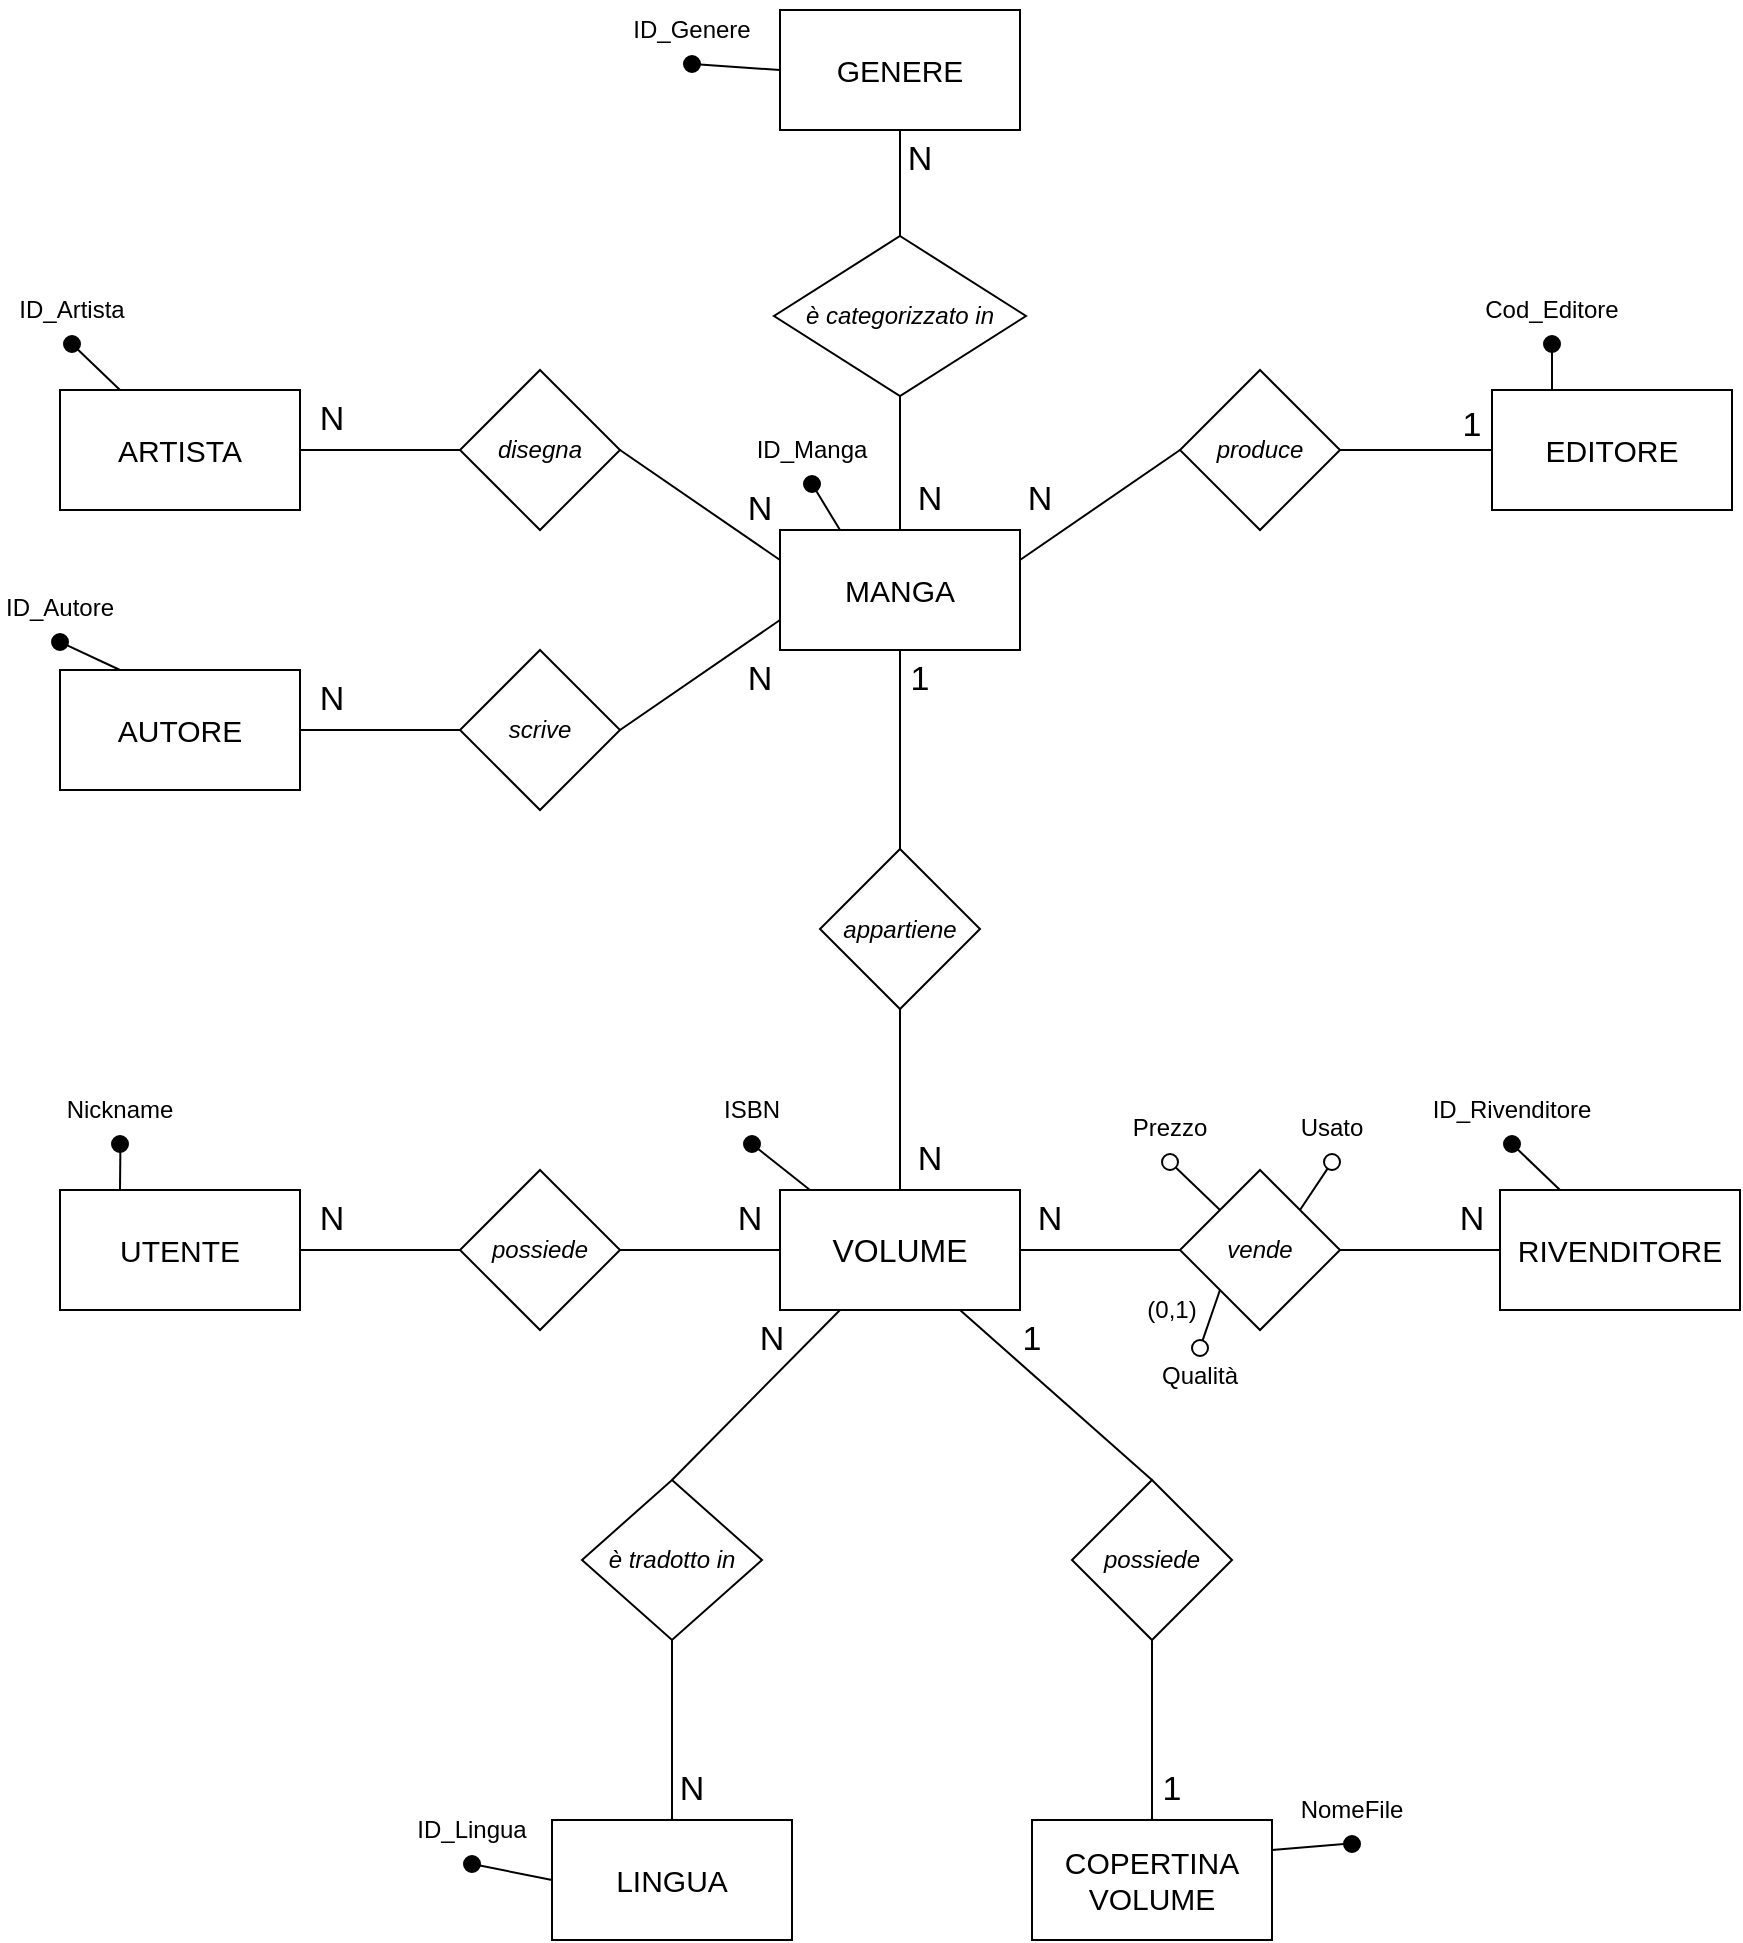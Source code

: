 <mxfile version="26.2.2">
  <diagram name="Pagina-1" id="ktiO4YW000OlsocWe-1c">
    <mxGraphModel dx="1412" dy="873" grid="1" gridSize="10" guides="1" tooltips="1" connect="1" arrows="1" fold="1" page="1" pageScale="1" pageWidth="827" pageHeight="1169" math="0" shadow="0">
      <root>
        <mxCell id="0" />
        <mxCell id="1" parent="0" />
        <mxCell id="oZclGVeHT3JY49Nqx3t2-1" value="&lt;font style=&quot;font-size: 15px;&quot;&gt;UTENTE&lt;/font&gt;" style="rounded=0;whiteSpace=wrap;html=1;" parent="1" vertex="1">
          <mxGeometry x="414" y="715" width="120" height="60" as="geometry" />
        </mxCell>
        <mxCell id="oZclGVeHT3JY49Nqx3t2-2" value="&lt;font style=&quot;font-size: 16px;&quot;&gt;VOLUME&lt;/font&gt;" style="rounded=0;whiteSpace=wrap;html=1;" parent="1" vertex="1">
          <mxGeometry x="774" y="715" width="120" height="60" as="geometry" />
        </mxCell>
        <mxCell id="oZclGVeHT3JY49Nqx3t2-3" value="&lt;i&gt;possiede&lt;/i&gt;" style="rhombus;whiteSpace=wrap;html=1;" parent="1" vertex="1">
          <mxGeometry x="614" y="705" width="80" height="80" as="geometry" />
        </mxCell>
        <mxCell id="oZclGVeHT3JY49Nqx3t2-4" value="" style="endArrow=none;html=1;rounded=0;exitX=1;exitY=0.5;exitDx=0;exitDy=0;entryX=0;entryY=0.5;entryDx=0;entryDy=0;" parent="1" source="oZclGVeHT3JY49Nqx3t2-3" target="oZclGVeHT3JY49Nqx3t2-2" edge="1">
          <mxGeometry width="50" height="50" relative="1" as="geometry">
            <mxPoint x="484" y="455" as="sourcePoint" />
            <mxPoint x="534" y="405" as="targetPoint" />
          </mxGeometry>
        </mxCell>
        <mxCell id="oZclGVeHT3JY49Nqx3t2-5" value="" style="endArrow=none;html=1;rounded=0;exitX=1;exitY=0.5;exitDx=0;exitDy=0;entryX=0;entryY=0.5;entryDx=0;entryDy=0;" parent="1" source="oZclGVeHT3JY49Nqx3t2-1" target="oZclGVeHT3JY49Nqx3t2-3" edge="1">
          <mxGeometry width="50" height="50" relative="1" as="geometry">
            <mxPoint x="484" y="465" as="sourcePoint" />
            <mxPoint x="564" y="455" as="targetPoint" />
          </mxGeometry>
        </mxCell>
        <mxCell id="oZclGVeHT3JY49Nqx3t2-6" value="&lt;font style=&quot;font-size: 15px;&quot;&gt;MANGA&lt;/font&gt;" style="rounded=0;whiteSpace=wrap;html=1;" parent="1" vertex="1">
          <mxGeometry x="774" y="385" width="120" height="60" as="geometry" />
        </mxCell>
        <mxCell id="oZclGVeHT3JY49Nqx3t2-7" value="&lt;i&gt;appartiene&lt;/i&gt;" style="rhombus;whiteSpace=wrap;html=1;" parent="1" vertex="1">
          <mxGeometry x="794" y="544.5" width="80" height="80" as="geometry" />
        </mxCell>
        <mxCell id="oZclGVeHT3JY49Nqx3t2-8" value="" style="endArrow=none;html=1;rounded=0;exitX=0.5;exitY=0;exitDx=0;exitDy=0;entryX=0.5;entryY=1;entryDx=0;entryDy=0;" parent="1" source="oZclGVeHT3JY49Nqx3t2-2" target="oZclGVeHT3JY49Nqx3t2-7" edge="1">
          <mxGeometry width="50" height="50" relative="1" as="geometry">
            <mxPoint x="534" y="495" as="sourcePoint" />
            <mxPoint x="584" y="445" as="targetPoint" />
          </mxGeometry>
        </mxCell>
        <mxCell id="oZclGVeHT3JY49Nqx3t2-9" value="" style="endArrow=none;html=1;rounded=0;exitX=0.5;exitY=0;exitDx=0;exitDy=0;entryX=0.5;entryY=1;entryDx=0;entryDy=0;" parent="1" source="oZclGVeHT3JY49Nqx3t2-7" target="oZclGVeHT3JY49Nqx3t2-6" edge="1">
          <mxGeometry width="50" height="50" relative="1" as="geometry">
            <mxPoint x="324" y="635" as="sourcePoint" />
            <mxPoint x="344" y="565" as="targetPoint" />
          </mxGeometry>
        </mxCell>
        <mxCell id="oZclGVeHT3JY49Nqx3t2-10" value="&lt;font style=&quot;font-size: 15px;&quot;&gt;AUTORE&lt;/font&gt;" style="rounded=0;whiteSpace=wrap;html=1;" parent="1" vertex="1">
          <mxGeometry x="414" y="455" width="120" height="60" as="geometry" />
        </mxCell>
        <mxCell id="oZclGVeHT3JY49Nqx3t2-11" value="&lt;i&gt;scrive&lt;/i&gt;" style="rhombus;whiteSpace=wrap;html=1;" parent="1" vertex="1">
          <mxGeometry x="614" y="445" width="80" height="80" as="geometry" />
        </mxCell>
        <mxCell id="oZclGVeHT3JY49Nqx3t2-12" value="" style="endArrow=none;html=1;rounded=0;exitX=0;exitY=0.75;exitDx=0;exitDy=0;entryX=1;entryY=0.5;entryDx=0;entryDy=0;" parent="1" source="oZclGVeHT3JY49Nqx3t2-6" target="oZclGVeHT3JY49Nqx3t2-11" edge="1">
          <mxGeometry width="50" height="50" relative="1" as="geometry">
            <mxPoint x="274" y="350" as="sourcePoint" />
            <mxPoint x="544" y="170" as="targetPoint" />
          </mxGeometry>
        </mxCell>
        <mxCell id="oZclGVeHT3JY49Nqx3t2-13" value="" style="endArrow=none;html=1;rounded=0;exitX=0;exitY=0.5;exitDx=0;exitDy=0;entryX=1;entryY=0.5;entryDx=0;entryDy=0;" parent="1" source="oZclGVeHT3JY49Nqx3t2-11" target="oZclGVeHT3JY49Nqx3t2-10" edge="1">
          <mxGeometry width="50" height="50" relative="1" as="geometry">
            <mxPoint x="284" y="360" as="sourcePoint" />
            <mxPoint x="304" y="290" as="targetPoint" />
          </mxGeometry>
        </mxCell>
        <mxCell id="oZclGVeHT3JY49Nqx3t2-14" value="&lt;font style=&quot;font-size: 15px;&quot;&gt;ARTISTA&lt;/font&gt;" style="rounded=0;whiteSpace=wrap;html=1;" parent="1" vertex="1">
          <mxGeometry x="414" y="315" width="120" height="60" as="geometry" />
        </mxCell>
        <mxCell id="oZclGVeHT3JY49Nqx3t2-15" value="&lt;i&gt;disegna&lt;/i&gt;" style="rhombus;whiteSpace=wrap;html=1;" parent="1" vertex="1">
          <mxGeometry x="614" y="305" width="80" height="80" as="geometry" />
        </mxCell>
        <mxCell id="oZclGVeHT3JY49Nqx3t2-16" value="" style="endArrow=none;html=1;rounded=0;exitX=0;exitY=0.25;exitDx=0;exitDy=0;entryX=1;entryY=0.5;entryDx=0;entryDy=0;" parent="1" source="oZclGVeHT3JY49Nqx3t2-6" target="oZclGVeHT3JY49Nqx3t2-15" edge="1">
          <mxGeometry width="50" height="50" relative="1" as="geometry">
            <mxPoint x="534" y="310" as="sourcePoint" />
            <mxPoint x="804" y="130" as="targetPoint" />
          </mxGeometry>
        </mxCell>
        <mxCell id="oZclGVeHT3JY49Nqx3t2-17" value="" style="endArrow=none;html=1;rounded=0;exitX=0;exitY=0.5;exitDx=0;exitDy=0;entryX=1;entryY=0.5;entryDx=0;entryDy=0;" parent="1" source="oZclGVeHT3JY49Nqx3t2-15" target="oZclGVeHT3JY49Nqx3t2-14" edge="1">
          <mxGeometry width="50" height="50" relative="1" as="geometry">
            <mxPoint x="544" y="320" as="sourcePoint" />
            <mxPoint x="564" y="250" as="targetPoint" />
          </mxGeometry>
        </mxCell>
        <mxCell id="oZclGVeHT3JY49Nqx3t2-18" value="&lt;font style=&quot;font-size: 15px;&quot;&gt;GENERE&lt;/font&gt;" style="rounded=0;whiteSpace=wrap;html=1;" parent="1" vertex="1">
          <mxGeometry x="774" y="125" width="120" height="60" as="geometry" />
        </mxCell>
        <mxCell id="oZclGVeHT3JY49Nqx3t2-19" value="&lt;i&gt;è categorizzato in&lt;/i&gt;" style="rhombus;whiteSpace=wrap;html=1;" parent="1" vertex="1">
          <mxGeometry x="771" y="238" width="126" height="80" as="geometry" />
        </mxCell>
        <mxCell id="oZclGVeHT3JY49Nqx3t2-20" value="" style="endArrow=none;html=1;rounded=0;exitX=0.5;exitY=0;exitDx=0;exitDy=0;entryX=0.5;entryY=1;entryDx=0;entryDy=0;" parent="1" source="oZclGVeHT3JY49Nqx3t2-6" target="oZclGVeHT3JY49Nqx3t2-19" edge="1">
          <mxGeometry width="50" height="50" relative="1" as="geometry">
            <mxPoint x="584" y="330" as="sourcePoint" />
            <mxPoint x="854" y="150" as="targetPoint" />
          </mxGeometry>
        </mxCell>
        <mxCell id="oZclGVeHT3JY49Nqx3t2-21" value="" style="endArrow=none;html=1;rounded=0;exitX=0.5;exitY=0;exitDx=0;exitDy=0;entryX=0.5;entryY=1;entryDx=0;entryDy=0;" parent="1" source="oZclGVeHT3JY49Nqx3t2-19" target="oZclGVeHT3JY49Nqx3t2-18" edge="1">
          <mxGeometry width="50" height="50" relative="1" as="geometry">
            <mxPoint x="594" y="340" as="sourcePoint" />
            <mxPoint x="614" y="270" as="targetPoint" />
          </mxGeometry>
        </mxCell>
        <mxCell id="oZclGVeHT3JY49Nqx3t2-22" value="&lt;font style=&quot;font-size: 15px;&quot;&gt;RIVENDITORE&lt;/font&gt;" style="rounded=0;whiteSpace=wrap;html=1;" parent="1" vertex="1">
          <mxGeometry x="1134" y="715" width="120" height="60" as="geometry" />
        </mxCell>
        <mxCell id="oZclGVeHT3JY49Nqx3t2-23" value="&lt;i&gt;vende&lt;/i&gt;" style="rhombus;whiteSpace=wrap;html=1;" parent="1" vertex="1">
          <mxGeometry x="974" y="705" width="80" height="80" as="geometry" />
        </mxCell>
        <mxCell id="oZclGVeHT3JY49Nqx3t2-24" value="" style="endArrow=none;html=1;rounded=0;entryX=0;entryY=0.5;entryDx=0;entryDy=0;exitX=1;exitY=0.5;exitDx=0;exitDy=0;" parent="1" source="oZclGVeHT3JY49Nqx3t2-2" target="oZclGVeHT3JY49Nqx3t2-23" edge="1">
          <mxGeometry width="50" height="50" relative="1" as="geometry">
            <mxPoint x="294" y="765" as="sourcePoint" />
            <mxPoint x="914" y="530" as="targetPoint" />
          </mxGeometry>
        </mxCell>
        <mxCell id="oZclGVeHT3JY49Nqx3t2-25" value="" style="endArrow=none;html=1;rounded=0;exitX=1;exitY=0.5;exitDx=0;exitDy=0;entryX=0;entryY=0.5;entryDx=0;entryDy=0;" parent="1" source="oZclGVeHT3JY49Nqx3t2-23" target="oZclGVeHT3JY49Nqx3t2-22" edge="1">
          <mxGeometry width="50" height="50" relative="1" as="geometry">
            <mxPoint x="654" y="720" as="sourcePoint" />
            <mxPoint x="674" y="650" as="targetPoint" />
          </mxGeometry>
        </mxCell>
        <mxCell id="oZclGVeHT3JY49Nqx3t2-30" value="&lt;font style=&quot;font-size: 15px;&quot;&gt;EDITORE&lt;/font&gt;" style="rounded=0;whiteSpace=wrap;html=1;" parent="1" vertex="1">
          <mxGeometry x="1130" y="315" width="120" height="60" as="geometry" />
        </mxCell>
        <mxCell id="oZclGVeHT3JY49Nqx3t2-31" value="&lt;i&gt;produce&lt;/i&gt;" style="rhombus;whiteSpace=wrap;html=1;" parent="1" vertex="1">
          <mxGeometry x="974" y="305" width="80" height="80" as="geometry" />
        </mxCell>
        <mxCell id="oZclGVeHT3JY49Nqx3t2-32" value="" style="endArrow=none;html=1;rounded=0;entryX=0;entryY=0.5;entryDx=0;entryDy=0;exitX=1;exitY=0.25;exitDx=0;exitDy=0;" parent="1" source="oZclGVeHT3JY49Nqx3t2-6" target="oZclGVeHT3JY49Nqx3t2-31" edge="1">
          <mxGeometry width="50" height="50" relative="1" as="geometry">
            <mxPoint x="920" y="380" as="sourcePoint" />
            <mxPoint x="1434" y="50" as="targetPoint" />
          </mxGeometry>
        </mxCell>
        <mxCell id="oZclGVeHT3JY49Nqx3t2-33" value="" style="endArrow=none;html=1;rounded=0;exitX=1;exitY=0.5;exitDx=0;exitDy=0;entryX=0;entryY=0.5;entryDx=0;entryDy=0;" parent="1" source="oZclGVeHT3JY49Nqx3t2-31" target="oZclGVeHT3JY49Nqx3t2-30" edge="1">
          <mxGeometry width="50" height="50" relative="1" as="geometry">
            <mxPoint x="1174" y="240" as="sourcePoint" />
            <mxPoint x="1194" y="170" as="targetPoint" />
          </mxGeometry>
        </mxCell>
        <mxCell id="oZclGVeHT3JY49Nqx3t2-44" value="&lt;span style=&quot;font-size: 15px;&quot;&gt;LINGUA&lt;/span&gt;" style="rounded=0;whiteSpace=wrap;html=1;" parent="1" vertex="1">
          <mxGeometry x="660" y="1030" width="120" height="60" as="geometry" />
        </mxCell>
        <mxCell id="oZclGVeHT3JY49Nqx3t2-45" value="&lt;i&gt;è tradotto in&lt;/i&gt;" style="rhombus;whiteSpace=wrap;html=1;" parent="1" vertex="1">
          <mxGeometry x="675" y="860" width="90" height="80" as="geometry" />
        </mxCell>
        <mxCell id="oZclGVeHT3JY49Nqx3t2-46" value="" style="endArrow=none;html=1;rounded=0;entryX=0.5;entryY=0;entryDx=0;entryDy=0;exitX=0.25;exitY=1;exitDx=0;exitDy=0;" parent="1" source="oZclGVeHT3JY49Nqx3t2-2" target="oZclGVeHT3JY49Nqx3t2-45" edge="1">
          <mxGeometry width="50" height="50" relative="1" as="geometry">
            <mxPoint x="840" y="950" as="sourcePoint" />
            <mxPoint x="860" y="735" as="targetPoint" />
          </mxGeometry>
        </mxCell>
        <mxCell id="oZclGVeHT3JY49Nqx3t2-47" value="" style="endArrow=none;html=1;rounded=0;exitX=0.5;exitY=1;exitDx=0;exitDy=0;entryX=0.5;entryY=0;entryDx=0;entryDy=0;" parent="1" source="oZclGVeHT3JY49Nqx3t2-45" target="oZclGVeHT3JY49Nqx3t2-44" edge="1">
          <mxGeometry width="50" height="50" relative="1" as="geometry">
            <mxPoint x="600" y="925" as="sourcePoint" />
            <mxPoint x="620" y="855" as="targetPoint" />
          </mxGeometry>
        </mxCell>
        <mxCell id="oZclGVeHT3JY49Nqx3t2-50" value="&lt;font style=&quot;font-size: 17px;&quot;&gt;N&lt;/font&gt;" style="text;html=1;align=center;verticalAlign=middle;whiteSpace=wrap;rounded=0;" parent="1" vertex="1">
          <mxGeometry x="729" y="715" width="60" height="30" as="geometry" />
        </mxCell>
        <mxCell id="oZclGVeHT3JY49Nqx3t2-51" value="&lt;font style=&quot;font-size: 17px;&quot;&gt;N&lt;/font&gt;" style="text;html=1;align=center;verticalAlign=middle;whiteSpace=wrap;rounded=0;" parent="1" vertex="1">
          <mxGeometry x="520" y="715" width="60" height="30" as="geometry" />
        </mxCell>
        <mxCell id="oZclGVeHT3JY49Nqx3t2-52" value="&lt;font style=&quot;font-size: 17px;&quot;&gt;N&lt;/font&gt;" style="text;html=1;align=center;verticalAlign=middle;whiteSpace=wrap;rounded=0;" parent="1" vertex="1">
          <mxGeometry x="700" y="1000" width="60" height="30" as="geometry" />
        </mxCell>
        <mxCell id="oZclGVeHT3JY49Nqx3t2-53" value="&lt;font style=&quot;font-size: 17px;&quot;&gt;N&lt;/font&gt;" style="text;html=1;align=center;verticalAlign=middle;whiteSpace=wrap;rounded=0;" parent="1" vertex="1">
          <mxGeometry x="740" y="775" width="60" height="30" as="geometry" />
        </mxCell>
        <mxCell id="oZclGVeHT3JY49Nqx3t2-54" value="&lt;font style=&quot;font-size: 17px;&quot;&gt;N&lt;/font&gt;" style="text;html=1;align=center;verticalAlign=middle;whiteSpace=wrap;rounded=0;" parent="1" vertex="1">
          <mxGeometry x="1090" y="715" width="60" height="30" as="geometry" />
        </mxCell>
        <mxCell id="oZclGVeHT3JY49Nqx3t2-55" value="&lt;font style=&quot;font-size: 17px;&quot;&gt;N&lt;/font&gt;" style="text;html=1;align=center;verticalAlign=middle;whiteSpace=wrap;rounded=0;" parent="1" vertex="1">
          <mxGeometry x="879" y="715" width="60" height="30" as="geometry" />
        </mxCell>
        <mxCell id="oZclGVeHT3JY49Nqx3t2-57" value="&lt;font style=&quot;font-size: 17px;&quot;&gt;1&lt;/font&gt;" style="text;html=1;align=center;verticalAlign=middle;whiteSpace=wrap;rounded=0;" parent="1" vertex="1">
          <mxGeometry x="814" y="445" width="60" height="30" as="geometry" />
        </mxCell>
        <mxCell id="oZclGVeHT3JY49Nqx3t2-58" value="&lt;font style=&quot;font-size: 17px;&quot;&gt;N&lt;/font&gt;" style="text;html=1;align=center;verticalAlign=middle;whiteSpace=wrap;rounded=0;" parent="1" vertex="1">
          <mxGeometry x="819" y="685" width="60" height="30" as="geometry" />
        </mxCell>
        <mxCell id="oZclGVeHT3JY49Nqx3t2-61" value="&lt;font style=&quot;font-size: 17px;&quot;&gt;N&lt;/font&gt;" style="text;html=1;align=center;verticalAlign=middle;whiteSpace=wrap;rounded=0;" parent="1" vertex="1">
          <mxGeometry x="874" y="355" width="60" height="30" as="geometry" />
        </mxCell>
        <mxCell id="oZclGVeHT3JY49Nqx3t2-63" value="&lt;font style=&quot;font-size: 17px;&quot;&gt;1&lt;/font&gt;" style="text;html=1;align=center;verticalAlign=middle;whiteSpace=wrap;rounded=0;" parent="1" vertex="1">
          <mxGeometry x="1090" y="318" width="60" height="30" as="geometry" />
        </mxCell>
        <mxCell id="oZclGVeHT3JY49Nqx3t2-64" value="&lt;font style=&quot;font-size: 17px;&quot;&gt;N&lt;/font&gt;" style="text;html=1;align=center;verticalAlign=middle;whiteSpace=wrap;rounded=0;" parent="1" vertex="1">
          <mxGeometry x="520" y="455" width="60" height="30" as="geometry" />
        </mxCell>
        <mxCell id="oZclGVeHT3JY49Nqx3t2-65" value="&lt;font style=&quot;font-size: 17px;&quot;&gt;N&lt;/font&gt;" style="text;html=1;align=center;verticalAlign=middle;whiteSpace=wrap;rounded=0;" parent="1" vertex="1">
          <mxGeometry x="734" y="445" width="60" height="30" as="geometry" />
        </mxCell>
        <mxCell id="oZclGVeHT3JY49Nqx3t2-66" value="&lt;font style=&quot;font-size: 17px;&quot;&gt;N&lt;/font&gt;" style="text;html=1;align=center;verticalAlign=middle;whiteSpace=wrap;rounded=0;" parent="1" vertex="1">
          <mxGeometry x="520" y="315" width="60" height="30" as="geometry" />
        </mxCell>
        <mxCell id="oZclGVeHT3JY49Nqx3t2-67" value="&lt;font style=&quot;font-size: 17px;&quot;&gt;N&lt;/font&gt;" style="text;html=1;align=center;verticalAlign=middle;whiteSpace=wrap;rounded=0;" parent="1" vertex="1">
          <mxGeometry x="734" y="360" width="60" height="30" as="geometry" />
        </mxCell>
        <mxCell id="oZclGVeHT3JY49Nqx3t2-68" value="&lt;font style=&quot;font-size: 17px;&quot;&gt;N&lt;/font&gt;" style="text;html=1;align=center;verticalAlign=middle;whiteSpace=wrap;rounded=0;" parent="1" vertex="1">
          <mxGeometry x="814" y="185" width="60" height="30" as="geometry" />
        </mxCell>
        <mxCell id="oZclGVeHT3JY49Nqx3t2-69" value="&lt;font style=&quot;font-size: 17px;&quot;&gt;N&lt;/font&gt;" style="text;html=1;align=center;verticalAlign=middle;whiteSpace=wrap;rounded=0;" parent="1" vertex="1">
          <mxGeometry x="819" y="355" width="60" height="30" as="geometry" />
        </mxCell>
        <mxCell id="lMr6MkhpKEqP4DWhoH69-4" value="" style="ellipse;whiteSpace=wrap;html=1;aspect=fixed;fillColor=#000000;" parent="1" vertex="1">
          <mxGeometry x="440" y="688" width="8" height="8" as="geometry" />
        </mxCell>
        <mxCell id="lMr6MkhpKEqP4DWhoH69-5" value="" style="endArrow=none;html=1;rounded=0;exitX=0.25;exitY=0;exitDx=0;exitDy=0;" parent="1" source="oZclGVeHT3JY49Nqx3t2-1" target="lMr6MkhpKEqP4DWhoH69-4" edge="1">
          <mxGeometry width="50" height="50" relative="1" as="geometry">
            <mxPoint x="434" y="710" as="sourcePoint" />
            <mxPoint x="420" y="685" as="targetPoint" />
          </mxGeometry>
        </mxCell>
        <mxCell id="lMr6MkhpKEqP4DWhoH69-9" value="Nickname" style="text;html=1;align=center;verticalAlign=middle;whiteSpace=wrap;rounded=0;" parent="1" vertex="1">
          <mxGeometry x="414" y="660" width="60" height="30" as="geometry" />
        </mxCell>
        <mxCell id="lMr6MkhpKEqP4DWhoH69-16" value="" style="group" parent="1" vertex="1" connectable="0">
          <mxGeometry x="590" y="1020" width="60" height="36" as="geometry" />
        </mxCell>
        <mxCell id="lMr6MkhpKEqP4DWhoH69-13" value="" style="ellipse;whiteSpace=wrap;html=1;aspect=fixed;fillColor=#000000;" parent="lMr6MkhpKEqP4DWhoH69-16" vertex="1">
          <mxGeometry x="26" y="28" width="8" height="8" as="geometry" />
        </mxCell>
        <mxCell id="lMr6MkhpKEqP4DWhoH69-14" value="" style="endArrow=none;html=1;rounded=0;exitX=0;exitY=0.5;exitDx=0;exitDy=0;" parent="lMr6MkhpKEqP4DWhoH69-16" source="oZclGVeHT3JY49Nqx3t2-44" target="lMr6MkhpKEqP4DWhoH69-13" edge="1">
          <mxGeometry width="50" height="50" relative="1" as="geometry">
            <mxPoint x="40" y="70" as="sourcePoint" />
            <mxPoint x="6" y="25" as="targetPoint" />
          </mxGeometry>
        </mxCell>
        <mxCell id="lMr6MkhpKEqP4DWhoH69-15" value="ID_Lingua" style="text;html=1;align=center;verticalAlign=middle;whiteSpace=wrap;rounded=0;" parent="lMr6MkhpKEqP4DWhoH69-16" vertex="1">
          <mxGeometry width="60" height="30" as="geometry" />
        </mxCell>
        <mxCell id="lMr6MkhpKEqP4DWhoH69-20" value="" style="group" parent="1" vertex="1" connectable="0">
          <mxGeometry x="730" y="660" width="60" height="36" as="geometry" />
        </mxCell>
        <mxCell id="lMr6MkhpKEqP4DWhoH69-21" value="" style="ellipse;whiteSpace=wrap;html=1;aspect=fixed;fillColor=#000000;" parent="lMr6MkhpKEqP4DWhoH69-20" vertex="1">
          <mxGeometry x="26" y="28" width="8" height="8" as="geometry" />
        </mxCell>
        <mxCell id="lMr6MkhpKEqP4DWhoH69-23" value="ISBN" style="text;html=1;align=center;verticalAlign=middle;whiteSpace=wrap;rounded=0;" parent="lMr6MkhpKEqP4DWhoH69-20" vertex="1">
          <mxGeometry width="60" height="30" as="geometry" />
        </mxCell>
        <mxCell id="lMr6MkhpKEqP4DWhoH69-22" value="" style="endArrow=none;html=1;rounded=0;exitX=1;exitY=0;exitDx=0;exitDy=0;" parent="1" source="oZclGVeHT3JY49Nqx3t2-50" target="lMr6MkhpKEqP4DWhoH69-21" edge="1">
          <mxGeometry width="50" height="50" relative="1" as="geometry">
            <mxPoint x="760" y="700" as="sourcePoint" />
            <mxPoint x="726" y="655" as="targetPoint" />
          </mxGeometry>
        </mxCell>
        <mxCell id="lMr6MkhpKEqP4DWhoH69-24" value="" style="group" parent="1" vertex="1" connectable="0">
          <mxGeometry x="1130" y="260" width="60" height="36" as="geometry" />
        </mxCell>
        <mxCell id="lMr6MkhpKEqP4DWhoH69-25" value="" style="ellipse;whiteSpace=wrap;html=1;aspect=fixed;fillColor=#000000;" parent="lMr6MkhpKEqP4DWhoH69-24" vertex="1">
          <mxGeometry x="26" y="28" width="8" height="8" as="geometry" />
        </mxCell>
        <mxCell id="lMr6MkhpKEqP4DWhoH69-27" value="Cod_Editore" style="text;html=1;align=center;verticalAlign=middle;whiteSpace=wrap;rounded=0;" parent="lMr6MkhpKEqP4DWhoH69-24" vertex="1">
          <mxGeometry width="60" height="30" as="geometry" />
        </mxCell>
        <mxCell id="lMr6MkhpKEqP4DWhoH69-26" value="" style="endArrow=none;html=1;rounded=0;exitX=0.25;exitY=0;exitDx=0;exitDy=0;" parent="1" source="oZclGVeHT3JY49Nqx3t2-30" target="lMr6MkhpKEqP4DWhoH69-25" edge="1">
          <mxGeometry width="50" height="50" relative="1" as="geometry">
            <mxPoint x="1136" y="240" as="sourcePoint" />
            <mxPoint x="1102" y="195" as="targetPoint" />
          </mxGeometry>
        </mxCell>
        <mxCell id="lMr6MkhpKEqP4DWhoH69-29" value="" style="group" parent="1" vertex="1" connectable="0">
          <mxGeometry x="1110" y="660" width="60" height="36" as="geometry" />
        </mxCell>
        <mxCell id="lMr6MkhpKEqP4DWhoH69-30" value="" style="ellipse;whiteSpace=wrap;html=1;aspect=fixed;fillColor=#000000;" parent="lMr6MkhpKEqP4DWhoH69-29" vertex="1">
          <mxGeometry x="26" y="28" width="8" height="8" as="geometry" />
        </mxCell>
        <mxCell id="lMr6MkhpKEqP4DWhoH69-32" value="ID_Rivenditore" style="text;html=1;align=center;verticalAlign=middle;whiteSpace=wrap;rounded=0;" parent="lMr6MkhpKEqP4DWhoH69-29" vertex="1">
          <mxGeometry width="60" height="30" as="geometry" />
        </mxCell>
        <mxCell id="lMr6MkhpKEqP4DWhoH69-31" value="" style="endArrow=none;html=1;rounded=0;exitX=0.25;exitY=0;exitDx=0;exitDy=0;" parent="1" source="oZclGVeHT3JY49Nqx3t2-22" target="lMr6MkhpKEqP4DWhoH69-30" edge="1">
          <mxGeometry width="50" height="50" relative="1" as="geometry">
            <mxPoint x="1160" y="710" as="sourcePoint" />
            <mxPoint x="1126" y="665" as="targetPoint" />
          </mxGeometry>
        </mxCell>
        <mxCell id="lMr6MkhpKEqP4DWhoH69-49" value="" style="group" parent="1" vertex="1" connectable="0">
          <mxGeometry x="760" y="330" width="60" height="36" as="geometry" />
        </mxCell>
        <mxCell id="lMr6MkhpKEqP4DWhoH69-39" value="" style="group" parent="lMr6MkhpKEqP4DWhoH69-49" vertex="1" connectable="0">
          <mxGeometry width="60" height="36" as="geometry" />
        </mxCell>
        <mxCell id="lMr6MkhpKEqP4DWhoH69-40" value="" style="ellipse;whiteSpace=wrap;html=1;aspect=fixed;fillColor=#000000;" parent="lMr6MkhpKEqP4DWhoH69-39" vertex="1">
          <mxGeometry x="26" y="28" width="8" height="8" as="geometry" />
        </mxCell>
        <mxCell id="lMr6MkhpKEqP4DWhoH69-42" value="ID_Manga" style="text;html=1;align=center;verticalAlign=middle;whiteSpace=wrap;rounded=0;" parent="lMr6MkhpKEqP4DWhoH69-39" vertex="1">
          <mxGeometry width="60" height="30" as="geometry" />
        </mxCell>
        <mxCell id="lMr6MkhpKEqP4DWhoH69-41" value="" style="endArrow=none;html=1;rounded=0;exitX=0.25;exitY=0;exitDx=0;exitDy=0;" parent="lMr6MkhpKEqP4DWhoH69-49" source="oZclGVeHT3JY49Nqx3t2-6" target="lMr6MkhpKEqP4DWhoH69-40" edge="1">
          <mxGeometry width="50" height="50" relative="1" as="geometry">
            <mxPoint x="40" y="60" as="sourcePoint" />
            <mxPoint x="6" y="15" as="targetPoint" />
          </mxGeometry>
        </mxCell>
        <mxCell id="lMr6MkhpKEqP4DWhoH69-50" value="" style="group" parent="1" vertex="1" connectable="0">
          <mxGeometry x="700" y="120" width="60" height="36" as="geometry" />
        </mxCell>
        <mxCell id="lMr6MkhpKEqP4DWhoH69-51" value="" style="group" parent="lMr6MkhpKEqP4DWhoH69-50" vertex="1" connectable="0">
          <mxGeometry width="60" height="36" as="geometry" />
        </mxCell>
        <mxCell id="lMr6MkhpKEqP4DWhoH69-52" value="" style="ellipse;whiteSpace=wrap;html=1;aspect=fixed;fillColor=#000000;" parent="lMr6MkhpKEqP4DWhoH69-51" vertex="1">
          <mxGeometry x="26" y="28" width="8" height="8" as="geometry" />
        </mxCell>
        <mxCell id="lMr6MkhpKEqP4DWhoH69-53" value="ID_Genere" style="text;html=1;align=center;verticalAlign=middle;whiteSpace=wrap;rounded=0;" parent="lMr6MkhpKEqP4DWhoH69-51" vertex="1">
          <mxGeometry width="60" height="30" as="geometry" />
        </mxCell>
        <mxCell id="lMr6MkhpKEqP4DWhoH69-54" value="" style="endArrow=none;html=1;rounded=0;exitX=0;exitY=0.5;exitDx=0;exitDy=0;" parent="1" source="oZclGVeHT3JY49Nqx3t2-18" target="lMr6MkhpKEqP4DWhoH69-52" edge="1">
          <mxGeometry width="50" height="50" relative="1" as="geometry">
            <mxPoint x="740" y="170" as="sourcePoint" />
            <mxPoint x="706" y="125" as="targetPoint" />
          </mxGeometry>
        </mxCell>
        <mxCell id="lMr6MkhpKEqP4DWhoH69-55" value="" style="group" parent="1" vertex="1" connectable="0">
          <mxGeometry x="390" y="260" width="60" height="36" as="geometry" />
        </mxCell>
        <mxCell id="lMr6MkhpKEqP4DWhoH69-56" value="" style="group" parent="lMr6MkhpKEqP4DWhoH69-55" vertex="1" connectable="0">
          <mxGeometry width="60" height="36" as="geometry" />
        </mxCell>
        <mxCell id="lMr6MkhpKEqP4DWhoH69-57" value="" style="ellipse;whiteSpace=wrap;html=1;aspect=fixed;fillColor=#000000;" parent="lMr6MkhpKEqP4DWhoH69-56" vertex="1">
          <mxGeometry x="26" y="28" width="8" height="8" as="geometry" />
        </mxCell>
        <mxCell id="lMr6MkhpKEqP4DWhoH69-58" value="ID_Artista" style="text;html=1;align=center;verticalAlign=middle;whiteSpace=wrap;rounded=0;" parent="lMr6MkhpKEqP4DWhoH69-56" vertex="1">
          <mxGeometry width="60" height="30" as="geometry" />
        </mxCell>
        <mxCell id="lMr6MkhpKEqP4DWhoH69-60" value="" style="group" parent="1" vertex="1" connectable="0">
          <mxGeometry x="384" y="409" width="60" height="36" as="geometry" />
        </mxCell>
        <mxCell id="lMr6MkhpKEqP4DWhoH69-61" value="" style="group" parent="lMr6MkhpKEqP4DWhoH69-60" vertex="1" connectable="0">
          <mxGeometry width="60" height="36" as="geometry" />
        </mxCell>
        <mxCell id="lMr6MkhpKEqP4DWhoH69-62" value="" style="ellipse;whiteSpace=wrap;html=1;aspect=fixed;fillColor=#000000;" parent="lMr6MkhpKEqP4DWhoH69-61" vertex="1">
          <mxGeometry x="26" y="28" width="8" height="8" as="geometry" />
        </mxCell>
        <mxCell id="lMr6MkhpKEqP4DWhoH69-63" value="ID_Autore" style="text;html=1;align=center;verticalAlign=middle;whiteSpace=wrap;rounded=0;" parent="lMr6MkhpKEqP4DWhoH69-61" vertex="1">
          <mxGeometry width="60" height="30" as="geometry" />
        </mxCell>
        <mxCell id="lMr6MkhpKEqP4DWhoH69-59" value="" style="endArrow=none;html=1;rounded=0;exitX=0.25;exitY=0;exitDx=0;exitDy=0;" parent="1" source="oZclGVeHT3JY49Nqx3t2-14" target="lMr6MkhpKEqP4DWhoH69-57" edge="1">
          <mxGeometry width="50" height="50" relative="1" as="geometry">
            <mxPoint x="440" y="300" as="sourcePoint" />
            <mxPoint x="406" y="255" as="targetPoint" />
          </mxGeometry>
        </mxCell>
        <mxCell id="lMr6MkhpKEqP4DWhoH69-64" value="" style="endArrow=none;html=1;rounded=0;exitX=0.25;exitY=0;exitDx=0;exitDy=0;" parent="1" source="oZclGVeHT3JY49Nqx3t2-10" target="lMr6MkhpKEqP4DWhoH69-62" edge="1">
          <mxGeometry width="50" height="50" relative="1" as="geometry">
            <mxPoint x="370" y="450" as="sourcePoint" />
            <mxPoint x="336" y="405" as="targetPoint" />
          </mxGeometry>
        </mxCell>
        <mxCell id="lMr6MkhpKEqP4DWhoH69-83" value="" style="group" parent="1" vertex="1" connectable="0">
          <mxGeometry x="939" y="669" width="60" height="36" as="geometry" />
        </mxCell>
        <mxCell id="lMr6MkhpKEqP4DWhoH69-84" value="" style="group" parent="lMr6MkhpKEqP4DWhoH69-83" vertex="1" connectable="0">
          <mxGeometry width="60" height="36" as="geometry" />
        </mxCell>
        <mxCell id="lMr6MkhpKEqP4DWhoH69-85" value="" style="group" parent="lMr6MkhpKEqP4DWhoH69-84" vertex="1" connectable="0">
          <mxGeometry width="60" height="36" as="geometry" />
        </mxCell>
        <mxCell id="lMr6MkhpKEqP4DWhoH69-86" value="" style="ellipse;whiteSpace=wrap;html=1;aspect=fixed;fillColor=#FFFFFF;" parent="lMr6MkhpKEqP4DWhoH69-85" vertex="1">
          <mxGeometry x="26" y="28" width="8" height="8" as="geometry" />
        </mxCell>
        <mxCell id="lMr6MkhpKEqP4DWhoH69-87" value="Prezzo" style="text;html=1;align=center;verticalAlign=middle;whiteSpace=wrap;rounded=0;" parent="lMr6MkhpKEqP4DWhoH69-85" vertex="1">
          <mxGeometry width="60" height="30" as="geometry" />
        </mxCell>
        <mxCell id="lMr6MkhpKEqP4DWhoH69-88" value="" style="endArrow=none;html=1;rounded=0;exitX=0;exitY=0;exitDx=0;exitDy=0;" parent="1" source="oZclGVeHT3JY49Nqx3t2-23" target="lMr6MkhpKEqP4DWhoH69-86" edge="1">
          <mxGeometry width="50" height="50" relative="1" as="geometry">
            <mxPoint x="990" y="710" as="sourcePoint" />
            <mxPoint x="956" y="665" as="targetPoint" />
          </mxGeometry>
        </mxCell>
        <mxCell id="lMr6MkhpKEqP4DWhoH69-89" value="" style="group" parent="1" vertex="1" connectable="0">
          <mxGeometry x="1020" y="669" width="60" height="36" as="geometry" />
        </mxCell>
        <mxCell id="lMr6MkhpKEqP4DWhoH69-90" value="" style="group" parent="lMr6MkhpKEqP4DWhoH69-89" vertex="1" connectable="0">
          <mxGeometry width="60" height="36" as="geometry" />
        </mxCell>
        <mxCell id="lMr6MkhpKEqP4DWhoH69-91" value="" style="group" parent="lMr6MkhpKEqP4DWhoH69-90" vertex="1" connectable="0">
          <mxGeometry width="60" height="36" as="geometry" />
        </mxCell>
        <mxCell id="lMr6MkhpKEqP4DWhoH69-92" value="" style="ellipse;whiteSpace=wrap;html=1;aspect=fixed;fillColor=#FFFFFF;" parent="lMr6MkhpKEqP4DWhoH69-91" vertex="1">
          <mxGeometry x="26" y="28" width="8" height="8" as="geometry" />
        </mxCell>
        <mxCell id="lMr6MkhpKEqP4DWhoH69-93" value="Usato" style="text;html=1;align=center;verticalAlign=middle;whiteSpace=wrap;rounded=0;" parent="lMr6MkhpKEqP4DWhoH69-91" vertex="1">
          <mxGeometry width="60" height="30" as="geometry" />
        </mxCell>
        <mxCell id="lMr6MkhpKEqP4DWhoH69-94" value="" style="endArrow=none;html=1;rounded=0;exitX=1;exitY=0;exitDx=0;exitDy=0;" parent="1" source="oZclGVeHT3JY49Nqx3t2-23" target="lMr6MkhpKEqP4DWhoH69-92" edge="1">
          <mxGeometry width="50" height="50" relative="1" as="geometry">
            <mxPoint x="1050" y="720" as="sourcePoint" />
            <mxPoint x="1016" y="675" as="targetPoint" />
          </mxGeometry>
        </mxCell>
        <mxCell id="lMr6MkhpKEqP4DWhoH69-95" value="" style="group" parent="1" vertex="1" connectable="0">
          <mxGeometry x="920" y="790" width="60" height="36" as="geometry" />
        </mxCell>
        <mxCell id="lMr6MkhpKEqP4DWhoH69-96" value="" style="group" parent="lMr6MkhpKEqP4DWhoH69-95" vertex="1" connectable="0">
          <mxGeometry width="60" height="36" as="geometry" />
        </mxCell>
        <mxCell id="lMr6MkhpKEqP4DWhoH69-97" value="" style="group" parent="lMr6MkhpKEqP4DWhoH69-96" vertex="1" connectable="0">
          <mxGeometry x="10" width="60" height="36" as="geometry" />
        </mxCell>
        <mxCell id="lMr6MkhpKEqP4DWhoH69-98" value="" style="ellipse;whiteSpace=wrap;html=1;aspect=fixed;fillColor=#FFFFFF;" parent="lMr6MkhpKEqP4DWhoH69-97" vertex="1">
          <mxGeometry x="50" width="8" height="8" as="geometry" />
        </mxCell>
        <mxCell id="lMr6MkhpKEqP4DWhoH69-100" value="" style="endArrow=none;html=1;rounded=0;exitX=0;exitY=1;exitDx=0;exitDy=0;" parent="1" source="oZclGVeHT3JY49Nqx3t2-23" target="lMr6MkhpKEqP4DWhoH69-98" edge="1">
          <mxGeometry width="50" height="50" relative="1" as="geometry">
            <mxPoint x="960" y="850" as="sourcePoint" />
            <mxPoint x="926" y="805" as="targetPoint" />
          </mxGeometry>
        </mxCell>
        <mxCell id="lMr6MkhpKEqP4DWhoH69-99" value="Qualità" style="text;html=1;align=center;verticalAlign=middle;whiteSpace=wrap;rounded=0;" parent="1" vertex="1">
          <mxGeometry x="954" y="793" width="60" height="30" as="geometry" />
        </mxCell>
        <mxCell id="lMr6MkhpKEqP4DWhoH69-101" value="&lt;font&gt;(0,1)&lt;/font&gt;" style="text;html=1;align=center;verticalAlign=middle;whiteSpace=wrap;rounded=0;" parent="1" vertex="1">
          <mxGeometry x="940" y="760" width="60" height="30" as="geometry" />
        </mxCell>
        <mxCell id="mI1VWQpK52-kNfuDHJaz-8" value="&lt;font style=&quot;font-size: 15px;&quot;&gt;COPERTINA VOLUME&lt;/font&gt;" style="rounded=0;whiteSpace=wrap;html=1;" parent="1" vertex="1">
          <mxGeometry x="900" y="1030" width="120" height="60" as="geometry" />
        </mxCell>
        <mxCell id="mI1VWQpK52-kNfuDHJaz-9" value="&lt;i&gt;possiede&lt;/i&gt;" style="rhombus;whiteSpace=wrap;html=1;" parent="1" vertex="1">
          <mxGeometry x="920" y="860" width="80" height="80" as="geometry" />
        </mxCell>
        <mxCell id="mI1VWQpK52-kNfuDHJaz-10" value="" style="endArrow=none;html=1;rounded=0;entryX=0.5;entryY=0;entryDx=0;entryDy=0;exitX=0.75;exitY=1;exitDx=0;exitDy=0;" parent="1" source="oZclGVeHT3JY49Nqx3t2-2" target="mI1VWQpK52-kNfuDHJaz-9" edge="1">
          <mxGeometry width="50" height="50" relative="1" as="geometry">
            <mxPoint x="900" y="850" as="sourcePoint" />
            <mxPoint x="1500" y="195" as="targetPoint" />
          </mxGeometry>
        </mxCell>
        <mxCell id="mI1VWQpK52-kNfuDHJaz-11" value="" style="endArrow=none;html=1;rounded=0;exitX=0.5;exitY=1;exitDx=0;exitDy=0;entryX=0.5;entryY=0;entryDx=0;entryDy=0;" parent="1" source="mI1VWQpK52-kNfuDHJaz-9" target="mI1VWQpK52-kNfuDHJaz-8" edge="1">
          <mxGeometry width="50" height="50" relative="1" as="geometry">
            <mxPoint x="1240" y="385" as="sourcePoint" />
            <mxPoint x="1260" y="315" as="targetPoint" />
          </mxGeometry>
        </mxCell>
        <mxCell id="mI1VWQpK52-kNfuDHJaz-12" value="" style="group" parent="1" vertex="1" connectable="0">
          <mxGeometry x="1030" y="1010" width="60" height="36" as="geometry" />
        </mxCell>
        <mxCell id="mI1VWQpK52-kNfuDHJaz-13" value="" style="ellipse;whiteSpace=wrap;html=1;aspect=fixed;fillColor=#000000;" parent="mI1VWQpK52-kNfuDHJaz-12" vertex="1">
          <mxGeometry x="26" y="28" width="8" height="8" as="geometry" />
        </mxCell>
        <mxCell id="mI1VWQpK52-kNfuDHJaz-14" value="NomeFile" style="text;html=1;align=center;verticalAlign=middle;whiteSpace=wrap;rounded=0;" parent="mI1VWQpK52-kNfuDHJaz-12" vertex="1">
          <mxGeometry width="60" height="30" as="geometry" />
        </mxCell>
        <mxCell id="mI1VWQpK52-kNfuDHJaz-15" value="" style="endArrow=none;html=1;rounded=0;exitX=1;exitY=0.25;exitDx=0;exitDy=0;entryX=0;entryY=0.5;entryDx=0;entryDy=0;" parent="1" source="mI1VWQpK52-kNfuDHJaz-8" target="mI1VWQpK52-kNfuDHJaz-13" edge="1">
          <mxGeometry width="50" height="50" relative="1" as="geometry">
            <mxPoint x="1229.83" y="530" as="sourcePoint" />
            <mxPoint x="1229.83" y="511" as="targetPoint" />
          </mxGeometry>
        </mxCell>
        <mxCell id="mI1VWQpK52-kNfuDHJaz-18" value="&lt;font style=&quot;font-size: 17px;&quot;&gt;1&lt;/font&gt;" style="text;html=1;align=center;verticalAlign=middle;whiteSpace=wrap;rounded=0;" parent="1" vertex="1">
          <mxGeometry x="870" y="775" width="60" height="30" as="geometry" />
        </mxCell>
        <mxCell id="mI1VWQpK52-kNfuDHJaz-19" value="&lt;font style=&quot;font-size: 17px;&quot;&gt;1&lt;/font&gt;" style="text;html=1;align=center;verticalAlign=middle;whiteSpace=wrap;rounded=0;" parent="1" vertex="1">
          <mxGeometry x="940" y="1000" width="60" height="30" as="geometry" />
        </mxCell>
      </root>
    </mxGraphModel>
  </diagram>
</mxfile>
